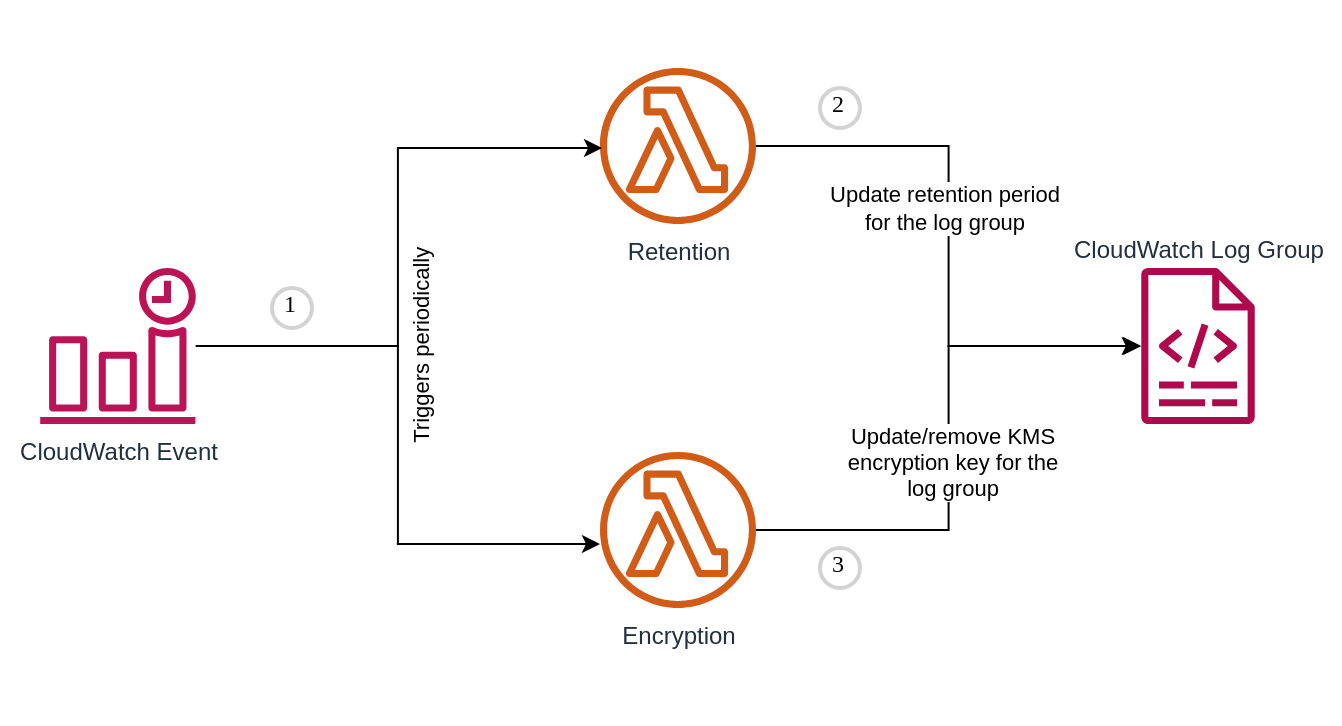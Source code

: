 <mxfile version="20.3.0" type="device"><diagram id="9zp9oJUibIssuBAXWE32" name="Page-1"><mxGraphModel dx="1298" dy="807" grid="1" gridSize="10" guides="1" tooltips="1" connect="1" arrows="1" fold="1" page="1" pageScale="1" pageWidth="1169" pageHeight="827" math="0" shadow="0"><root><mxCell id="0"/><mxCell id="1" parent="0"/><mxCell id="BnlXlSoju1qgPTf3SqZH-29" value="" style="verticalLabelPosition=bottom;verticalAlign=top;html=1;shape=mxgraph.basic.rect;fillColor2=none;strokeWidth=1;size=20;indent=5;strokeColor=none;fillColor=#FFFFFF;" parent="1" vertex="1"><mxGeometry x="240" y="190" width="670" height="362" as="geometry"/></mxCell><mxCell id="8qqhDQBRdeezDVjg2SjT-2" style="edgeStyle=orthogonalEdgeStyle;rounded=0;orthogonalLoop=1;jettySize=auto;html=1;entryX=0;entryY=0.59;entryDx=0;entryDy=0;entryPerimeter=0;" parent="1" source="BnlXlSoju1qgPTf3SqZH-2" target="BnlXlSoju1qgPTf3SqZH-12" edge="1"><mxGeometry relative="1" as="geometry"/></mxCell><mxCell id="BnlXlSoju1qgPTf3SqZH-2" value="CloudWatch Event" style="outlineConnect=0;fontColor=#232F3E;gradientColor=none;fillColor=#BC1356;strokeColor=none;dashed=0;verticalLabelPosition=bottom;verticalAlign=top;align=center;html=1;fontSize=12;fontStyle=0;aspect=fixed;pointerEvents=1;shape=mxgraph.aws4.event_time_based;" parent="1" vertex="1"><mxGeometry x="260" y="324" width="78" height="78" as="geometry"/></mxCell><mxCell id="8qqhDQBRdeezDVjg2SjT-5" style="edgeStyle=orthogonalEdgeStyle;rounded=0;orthogonalLoop=1;jettySize=auto;html=1;entryX=0;entryY=0.5;entryDx=0;entryDy=0;entryPerimeter=0;" parent="1" source="BnlXlSoju1qgPTf3SqZH-11" target="8qqhDQBRdeezDVjg2SjT-4" edge="1"><mxGeometry relative="1" as="geometry"/></mxCell><mxCell id="8qqhDQBRdeezDVjg2SjT-9" value="Update retention period&lt;br&gt;for the log group" style="edgeLabel;html=1;align=center;verticalAlign=middle;resizable=0;points=[];" parent="8qqhDQBRdeezDVjg2SjT-5" vertex="1" connectable="0"><mxGeometry x="-0.575" y="1" relative="1" as="geometry"><mxPoint x="32" y="32" as="offset"/></mxGeometry></mxCell><mxCell id="BnlXlSoju1qgPTf3SqZH-11" value="Retention" style="outlineConnect=0;fontColor=#232F3E;gradientColor=none;fillColor=#D05C17;strokeColor=none;dashed=0;verticalLabelPosition=bottom;verticalAlign=top;align=center;html=1;fontSize=12;fontStyle=0;aspect=fixed;pointerEvents=1;shape=mxgraph.aws4.lambda_function;" parent="1" vertex="1"><mxGeometry x="540" y="224" width="78" height="78" as="geometry"/></mxCell><mxCell id="BnlXlSoju1qgPTf3SqZH-13" value="" style="edgeStyle=orthogonalEdgeStyle;rounded=0;orthogonalLoop=1;jettySize=auto;html=1;entryX=0.013;entryY=0.513;entryDx=0;entryDy=0;entryPerimeter=0;" parent="1" source="BnlXlSoju1qgPTf3SqZH-2" target="BnlXlSoju1qgPTf3SqZH-11" edge="1"><mxGeometry x="239" y="192" as="geometry"/></mxCell><mxCell id="BnlXlSoju1qgPTf3SqZH-19" value="Triggers periodically" style="edgeLabel;html=1;align=center;verticalAlign=middle;resizable=0;points=[];rotation=-90;" parent="BnlXlSoju1qgPTf3SqZH-13" vertex="1" connectable="0"><mxGeometry x="-0.518" y="-1" relative="1" as="geometry"><mxPoint x="39" y="-1" as="offset"/></mxGeometry></mxCell><mxCell id="8qqhDQBRdeezDVjg2SjT-8" style="edgeStyle=orthogonalEdgeStyle;rounded=0;orthogonalLoop=1;jettySize=auto;html=1;entryX=-0.013;entryY=0.5;entryDx=0;entryDy=0;entryPerimeter=0;" parent="1" source="BnlXlSoju1qgPTf3SqZH-12" target="8qqhDQBRdeezDVjg2SjT-4" edge="1"><mxGeometry relative="1" as="geometry"/></mxCell><mxCell id="8qqhDQBRdeezDVjg2SjT-10" value="Update/remove KMS &lt;br&gt;encryption key for the&lt;br&gt;log group" style="edgeLabel;html=1;align=center;verticalAlign=middle;resizable=0;points=[];" parent="8qqhDQBRdeezDVjg2SjT-8" vertex="1" connectable="0"><mxGeometry x="-0.11" y="-1" relative="1" as="geometry"><mxPoint y="-4" as="offset"/></mxGeometry></mxCell><mxCell id="BnlXlSoju1qgPTf3SqZH-12" value="Encryption" style="outlineConnect=0;fontColor=#232F3E;gradientColor=none;fillColor=#D05C17;strokeColor=none;dashed=0;verticalLabelPosition=bottom;verticalAlign=top;align=center;html=1;fontSize=12;fontStyle=0;aspect=fixed;pointerEvents=1;shape=mxgraph.aws4.lambda_function;labelPosition=center;" parent="1" vertex="1"><mxGeometry x="540" y="416" width="78" height="78" as="geometry"/></mxCell><mxCell id="BnlXlSoju1qgPTf3SqZH-32" value="1" style="ellipse;whiteSpace=wrap;html=1;aspect=fixed;strokeWidth=2;fontFamily=Tahoma;spacingBottom=4;spacingRight=2;strokeColor=#d3d3d3;labelBackgroundColor=none;fillColor=#FFFFFF;" parent="1" vertex="1"><mxGeometry x="376" y="334" width="20" height="20" as="geometry"/></mxCell><mxCell id="BnlXlSoju1qgPTf3SqZH-33" value="2" style="ellipse;whiteSpace=wrap;html=1;aspect=fixed;strokeWidth=2;fontFamily=Tahoma;spacingBottom=4;spacingRight=2;strokeColor=#d3d3d3;labelBackgroundColor=none;fillColor=#FFFFFF;" parent="1" vertex="1"><mxGeometry x="650" y="234" width="20" height="20" as="geometry"/></mxCell><mxCell id="BnlXlSoju1qgPTf3SqZH-34" value="3" style="ellipse;whiteSpace=wrap;html=1;aspect=fixed;strokeWidth=2;fontFamily=Tahoma;spacingBottom=4;spacingRight=2;strokeColor=#d3d3d3;labelBackgroundColor=none;fillColor=#FFFFFF;" parent="1" vertex="1"><mxGeometry x="650" y="464" width="20" height="20" as="geometry"/></mxCell><mxCell id="8qqhDQBRdeezDVjg2SjT-4" value="CloudWatch Log Group" style="sketch=0;outlineConnect=0;fontColor=#232F3E;gradientColor=none;fillColor=#B0084D;strokeColor=none;dashed=0;verticalLabelPosition=top;verticalAlign=bottom;align=center;html=1;fontSize=12;fontStyle=0;pointerEvents=1;shape=mxgraph.aws4.logs;labelPosition=center;" parent="1" vertex="1"><mxGeometry x="800" y="324" width="78" height="78" as="geometry"/></mxCell></root></mxGraphModel></diagram></mxfile>
